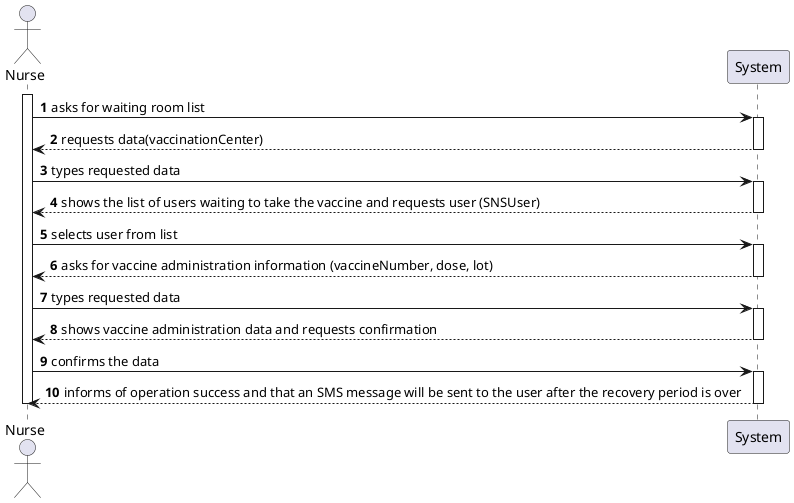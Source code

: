 @startuml
autonumber
actor "Nurse" as nurse
participant "System" as sys

activate nurse
nurse -> sys : asks for waiting room list
activate sys
sys --> nurse : requests data(vaccinationCenter)
deactivate sys
nurse -> sys : types requested data
activate sys
sys --> nurse : shows the list of users waiting to take the vaccine and requests user (SNSUser)
deactivate sys
nurse -> sys : selects user from list
activate sys
sys --> nurse : asks for vaccine administration information (vaccineNumber, dose, lot)
deactivate sys
nurse -> sys : types requested data
activate sys
sys --> nurse : shows vaccine administration data and requests confirmation
deactivate sys
nurse -> sys : confirms the data
activate sys
sys --> nurse : informs of operation success and that an SMS message will be sent to the user after the recovery period is over
deactivate sys
deactivate nurse

@enduml